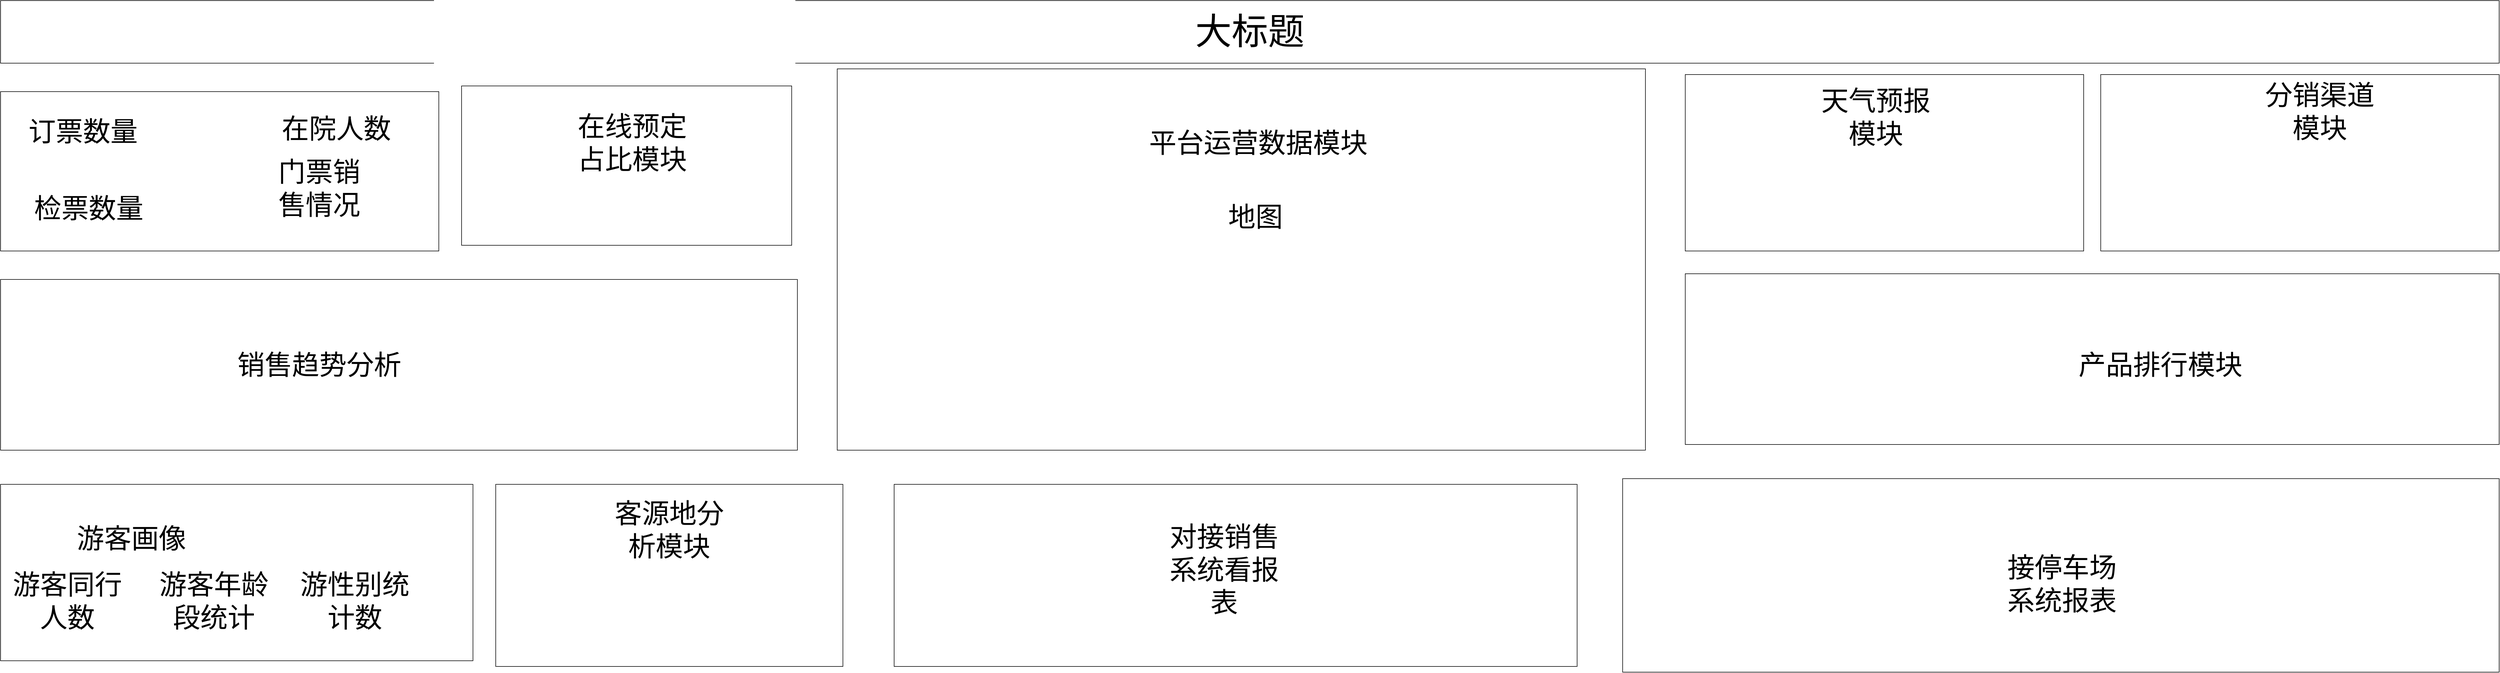 <mxfile version="24.0.7" type="github">
  <diagram name="第 1 页" id="VBZ4mVqsqxVWigmQYTew">
    <mxGraphModel dx="3754" dy="2474" grid="1" gridSize="10" guides="1" tooltips="1" connect="1" arrows="1" fold="1" page="1" pageScale="1" pageWidth="827" pageHeight="1169" math="0" shadow="0">
      <root>
        <mxCell id="0" />
        <mxCell id="1" parent="0" />
        <mxCell id="CUMaAFuCnt0o6DWc_8Jj-3" value="大标题" style="rounded=0;whiteSpace=wrap;html=1;fontSize=64;" vertex="1" parent="1">
          <mxGeometry width="4390" height="110" as="geometry" />
        </mxCell>
        <mxCell id="CUMaAFuCnt0o6DWc_8Jj-4" value="" style="rounded=0;whiteSpace=wrap;html=1;" vertex="1" parent="1">
          <mxGeometry y="160" width="770" height="280" as="geometry" />
        </mxCell>
        <mxCell id="CUMaAFuCnt0o6DWc_8Jj-5" value="订票数量" style="text;html=1;align=center;verticalAlign=middle;whiteSpace=wrap;rounded=0;fontSize=48;" vertex="1" parent="1">
          <mxGeometry x="40" y="200" width="210" height="60" as="geometry" />
        </mxCell>
        <mxCell id="CUMaAFuCnt0o6DWc_8Jj-6" value="检票数量" style="text;html=1;align=center;verticalAlign=middle;whiteSpace=wrap;rounded=0;fontSize=48;" vertex="1" parent="1">
          <mxGeometry x="40" y="320" width="230" height="90" as="geometry" />
        </mxCell>
        <mxCell id="CUMaAFuCnt0o6DWc_8Jj-7" value="在院人数" style="text;html=1;align=center;verticalAlign=middle;whiteSpace=wrap;rounded=0;fontSize=48;" vertex="1" parent="1">
          <mxGeometry x="470" y="210" width="240" height="30" as="geometry" />
        </mxCell>
        <mxCell id="CUMaAFuCnt0o6DWc_8Jj-8" value="门票销售情况" style="text;html=1;align=center;verticalAlign=middle;whiteSpace=wrap;rounded=0;fontSize=48;" vertex="1" parent="1">
          <mxGeometry x="470" y="320" width="180" height="20" as="geometry" />
        </mxCell>
        <mxCell id="CUMaAFuCnt0o6DWc_8Jj-9" value="" style="rounded=0;whiteSpace=wrap;html=1;" vertex="1" parent="1">
          <mxGeometry y="490" width="1400" height="300" as="geometry" />
        </mxCell>
        <mxCell id="CUMaAFuCnt0o6DWc_8Jj-10" value="&lt;span style=&quot;text-align: start; font-size: 48px; font-family: DengXian;&quot;&gt;销售趋势分析&lt;/span&gt;&lt;span style=&quot;font-size: 48px; text-align: start;&quot;&gt;&lt;/span&gt;" style="text;html=1;align=center;verticalAlign=middle;whiteSpace=wrap;rounded=0;fontSize=48;" vertex="1" parent="1">
          <mxGeometry x="365" y="620" width="390" height="40" as="geometry" />
        </mxCell>
        <mxCell id="CUMaAFuCnt0o6DWc_8Jj-11" value="" style="rounded=0;whiteSpace=wrap;html=1;" vertex="1" parent="1">
          <mxGeometry y="850" width="830" height="310" as="geometry" />
        </mxCell>
        <mxCell id="CUMaAFuCnt0o6DWc_8Jj-12" value="游客画像" style="text;html=1;align=center;verticalAlign=middle;whiteSpace=wrap;rounded=0;fontSize=48;" vertex="1" parent="1">
          <mxGeometry x="80" y="920" width="300" height="50" as="geometry" />
        </mxCell>
        <mxCell id="CUMaAFuCnt0o6DWc_8Jj-13" value="游客同行人数" style="text;html=1;align=center;verticalAlign=middle;whiteSpace=wrap;rounded=0;fontSize=48;" vertex="1" parent="1">
          <mxGeometry x="15" y="1020" width="205" height="70" as="geometry" />
        </mxCell>
        <mxCell id="CUMaAFuCnt0o6DWc_8Jj-14" value="游客年龄段统计" style="text;html=1;align=center;verticalAlign=middle;whiteSpace=wrap;rounded=0;fontSize=48;" vertex="1" parent="1">
          <mxGeometry x="260" y="1020" width="230" height="70" as="geometry" />
        </mxCell>
        <mxCell id="CUMaAFuCnt0o6DWc_8Jj-15" value="游性别统计数" style="text;html=1;align=center;verticalAlign=middle;whiteSpace=wrap;rounded=0;fontSize=48;" vertex="1" parent="1">
          <mxGeometry x="520" y="1020" width="205" height="70" as="geometry" />
        </mxCell>
        <mxCell id="CUMaAFuCnt0o6DWc_8Jj-16" value="" style="rounded=0;whiteSpace=wrap;html=1;" vertex="1" parent="1">
          <mxGeometry x="870" y="850" width="610" height="320" as="geometry" />
        </mxCell>
        <mxCell id="CUMaAFuCnt0o6DWc_8Jj-17" value="客源地分析模块" style="text;html=1;align=center;verticalAlign=middle;whiteSpace=wrap;rounded=0;fontSize=48;" vertex="1" parent="1">
          <mxGeometry x="1055" y="900" width="240" height="60" as="geometry" />
        </mxCell>
        <mxCell id="CUMaAFuCnt0o6DWc_8Jj-18" value="" style="rounded=0;whiteSpace=wrap;html=1;" vertex="1" parent="1">
          <mxGeometry x="1470" y="120" width="1420" height="670" as="geometry" />
        </mxCell>
        <mxCell id="CUMaAFuCnt0o6DWc_8Jj-19" value="&lt;span style=&quot;text-align: start; font-size: 48px; font-family: DengXian;&quot;&gt;平台运营数据模块&lt;/span&gt;&lt;span style=&quot;font-size: 48px; text-align: start;&quot;&gt;&lt;/span&gt;" style="text;html=1;align=center;verticalAlign=middle;whiteSpace=wrap;rounded=0;fontSize=48;" vertex="1" parent="1">
          <mxGeometry x="2010" y="190" width="400" height="120" as="geometry" />
        </mxCell>
        <mxCell id="CUMaAFuCnt0o6DWc_8Jj-20" value="地图" style="text;html=1;align=center;verticalAlign=middle;whiteSpace=wrap;rounded=0;fontSize=48;" vertex="1" parent="1">
          <mxGeometry x="2030" y="320" width="350" height="120" as="geometry" />
        </mxCell>
        <mxCell id="CUMaAFuCnt0o6DWc_8Jj-21" value="" style="rounded=0;whiteSpace=wrap;html=1;" vertex="1" parent="1">
          <mxGeometry x="2960" y="130" width="700" height="310" as="geometry" />
        </mxCell>
        <mxCell id="CUMaAFuCnt0o6DWc_8Jj-22" value="天气预报模块" style="text;html=1;align=center;verticalAlign=middle;whiteSpace=wrap;rounded=0;fontSize=48;" vertex="1" parent="1">
          <mxGeometry x="3180" y="190" width="230" height="30" as="geometry" />
        </mxCell>
        <mxCell id="CUMaAFuCnt0o6DWc_8Jj-23" value="" style="rounded=0;whiteSpace=wrap;html=1;" vertex="1" parent="1">
          <mxGeometry x="3690" y="130" width="700" height="310" as="geometry" />
        </mxCell>
        <mxCell id="CUMaAFuCnt0o6DWc_8Jj-24" value="分销渠道模块" style="text;html=1;align=center;verticalAlign=middle;whiteSpace=wrap;rounded=0;fontSize=48;" vertex="1" parent="1">
          <mxGeometry x="3960" y="180" width="230" height="30" as="geometry" />
        </mxCell>
        <mxCell id="CUMaAFuCnt0o6DWc_8Jj-25" value="" style="rounded=0;whiteSpace=wrap;html=1;fontSize=32;" vertex="1" parent="1">
          <mxGeometry x="2960" y="480" width="1430" height="300" as="geometry" />
        </mxCell>
        <mxCell id="CUMaAFuCnt0o6DWc_8Jj-26" value="产品排行模块" style="text;html=1;align=center;verticalAlign=middle;whiteSpace=wrap;rounded=0;fontSize=48;" vertex="1" parent="1">
          <mxGeometry x="3650" y="605" width="290" height="70" as="geometry" />
        </mxCell>
        <mxCell id="CUMaAFuCnt0o6DWc_8Jj-27" value="" style="rounded=0;whiteSpace=wrap;html=1;" vertex="1" parent="1">
          <mxGeometry x="810" y="150" width="580" height="280" as="geometry" />
        </mxCell>
        <mxCell id="CUMaAFuCnt0o6DWc_8Jj-28" value="在线预定占比模块" style="text;html=1;align=center;verticalAlign=middle;whiteSpace=wrap;rounded=0;fontSize=48;" vertex="1" parent="1">
          <mxGeometry x="1000" y="225" width="220" height="50" as="geometry" />
        </mxCell>
        <mxCell id="CUMaAFuCnt0o6DWc_8Jj-29" value="" style="rounded=0;whiteSpace=wrap;html=1;" vertex="1" parent="1">
          <mxGeometry x="1570" y="850" width="1200" height="320" as="geometry" />
        </mxCell>
        <mxCell id="CUMaAFuCnt0o6DWc_8Jj-30" value="对接销售系统看报表" style="text;html=1;align=center;verticalAlign=middle;whiteSpace=wrap;rounded=0;fontSize=48;" vertex="1" parent="1">
          <mxGeometry x="2050" y="985" width="200" height="30" as="geometry" />
        </mxCell>
        <mxCell id="CUMaAFuCnt0o6DWc_8Jj-31" value="" style="rounded=0;whiteSpace=wrap;html=1;" vertex="1" parent="1">
          <mxGeometry x="2850" y="840" width="1540" height="340" as="geometry" />
        </mxCell>
        <mxCell id="CUMaAFuCnt0o6DWc_8Jj-32" value="接停车场系统报表" style="text;html=1;align=center;verticalAlign=middle;whiteSpace=wrap;rounded=0;fontSize=48;" vertex="1" parent="1">
          <mxGeometry x="3522" y="1010" width="200" height="30" as="geometry" />
        </mxCell>
      </root>
    </mxGraphModel>
  </diagram>
</mxfile>
